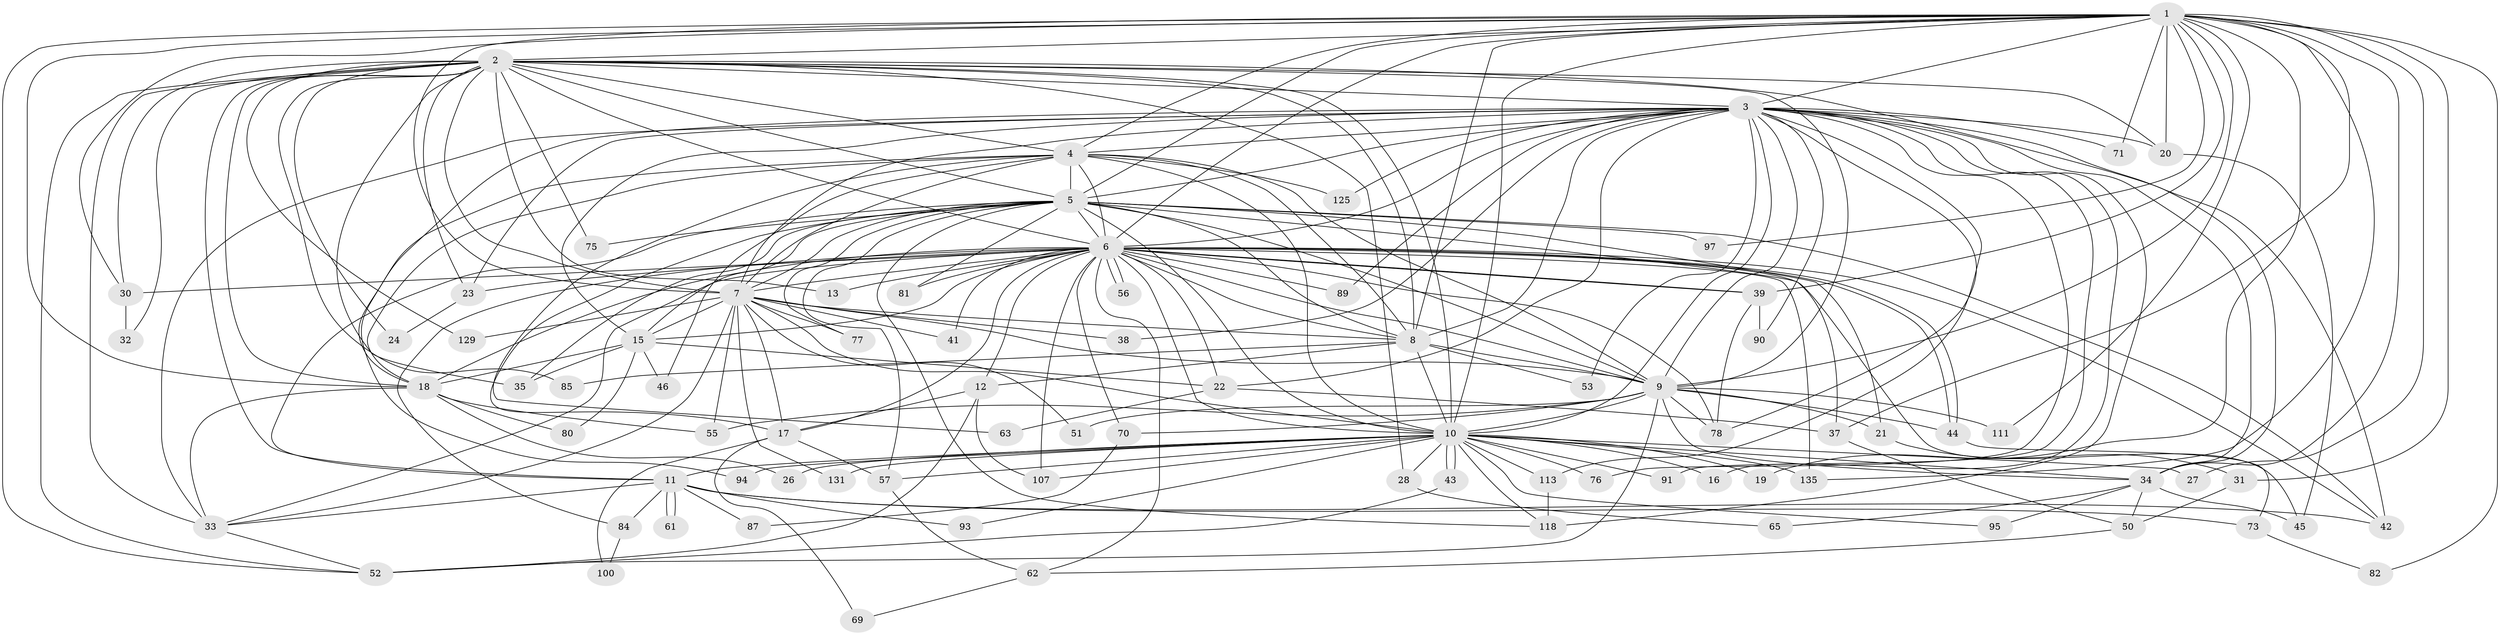 // original degree distribution, {28: 0.014598540145985401, 29: 0.014598540145985401, 15: 0.0072992700729927005, 21: 0.014598540145985401, 31: 0.0072992700729927005, 12: 0.0072992700729927005, 18: 0.0072992700729927005, 8: 0.014598540145985401, 5: 0.058394160583941604, 2: 0.5474452554744526, 4: 0.10948905109489052, 9: 0.0072992700729927005, 7: 0.0072992700729927005, 3: 0.16058394160583941, 6: 0.021897810218978103}
// Generated by graph-tools (version 1.1) at 2025/17/03/04/25 18:17:37]
// undirected, 82 vertices, 230 edges
graph export_dot {
graph [start="1"]
  node [color=gray90,style=filled];
  1;
  2;
  3 [super="+14+40"];
  4;
  5 [super="+25"];
  6 [super="+64+36"];
  7;
  8;
  9 [super="+54"];
  10;
  11 [super="+105+68"];
  12;
  13;
  15 [super="+102"];
  16;
  17 [super="+137"];
  18 [super="+119+29"];
  19;
  20 [super="+92+108"];
  21;
  22;
  23;
  24;
  26;
  27;
  28;
  30;
  31 [super="+48"];
  32;
  33 [super="+47+103+72"];
  34 [super="+112+106+59+86"];
  35 [super="+49"];
  37 [super="+127+88"];
  38;
  39 [super="+115"];
  41;
  42 [super="+74"];
  43;
  44 [super="+96"];
  45;
  46;
  50;
  51;
  52 [super="+122+99"];
  53;
  55 [super="+66"];
  56;
  57 [super="+109"];
  61;
  62 [super="+134"];
  63;
  65;
  69;
  70;
  71;
  73;
  75;
  76;
  77;
  78 [super="+133+121"];
  80;
  81;
  82;
  84;
  85;
  87;
  89;
  90;
  91;
  93;
  94;
  95;
  97;
  100;
  107 [super="+117"];
  111;
  113 [super="+123"];
  118 [super="+132+130"];
  125;
  129;
  131;
  135 [super="+136"];
  1 -- 2;
  1 -- 3 [weight=2];
  1 -- 4;
  1 -- 5;
  1 -- 6;
  1 -- 7;
  1 -- 8;
  1 -- 9 [weight=2];
  1 -- 10;
  1 -- 19;
  1 -- 20 [weight=2];
  1 -- 27;
  1 -- 30;
  1 -- 31 [weight=2];
  1 -- 34;
  1 -- 37;
  1 -- 52;
  1 -- 71;
  1 -- 82;
  1 -- 97;
  1 -- 111;
  1 -- 135;
  1 -- 39;
  1 -- 18;
  2 -- 3 [weight=2];
  2 -- 4;
  2 -- 5;
  2 -- 6;
  2 -- 7;
  2 -- 8;
  2 -- 9;
  2 -- 10;
  2 -- 13;
  2 -- 18 [weight=2];
  2 -- 20;
  2 -- 23;
  2 -- 24;
  2 -- 28;
  2 -- 30;
  2 -- 32;
  2 -- 33;
  2 -- 34 [weight=2];
  2 -- 35;
  2 -- 75;
  2 -- 85;
  2 -- 129;
  2 -- 52;
  2 -- 11;
  3 -- 4;
  3 -- 5;
  3 -- 6 [weight=2];
  3 -- 7;
  3 -- 8;
  3 -- 9;
  3 -- 10;
  3 -- 15;
  3 -- 16;
  3 -- 22;
  3 -- 38;
  3 -- 42;
  3 -- 53;
  3 -- 71;
  3 -- 76;
  3 -- 78;
  3 -- 90;
  3 -- 91;
  3 -- 113;
  3 -- 118 [weight=2];
  3 -- 125;
  3 -- 34;
  3 -- 20;
  3 -- 33;
  3 -- 23;
  3 -- 18;
  3 -- 89;
  4 -- 5 [weight=2];
  4 -- 6;
  4 -- 7;
  4 -- 8;
  4 -- 9;
  4 -- 10;
  4 -- 46;
  4 -- 63;
  4 -- 94;
  4 -- 125;
  4 -- 18;
  5 -- 6 [weight=2];
  5 -- 7;
  5 -- 8;
  5 -- 9;
  5 -- 10;
  5 -- 11;
  5 -- 21;
  5 -- 42;
  5 -- 75;
  5 -- 77;
  5 -- 81;
  5 -- 97;
  5 -- 118;
  5 -- 15;
  5 -- 37;
  5 -- 17;
  5 -- 35;
  5 -- 57;
  6 -- 7 [weight=2];
  6 -- 8;
  6 -- 9;
  6 -- 10;
  6 -- 12;
  6 -- 13;
  6 -- 17;
  6 -- 23;
  6 -- 39 [weight=2];
  6 -- 39;
  6 -- 41;
  6 -- 44;
  6 -- 44;
  6 -- 45;
  6 -- 56;
  6 -- 56;
  6 -- 81;
  6 -- 84;
  6 -- 89;
  6 -- 135;
  6 -- 33;
  6 -- 78;
  6 -- 107;
  6 -- 62;
  6 -- 22;
  6 -- 70;
  6 -- 42;
  6 -- 30;
  6 -- 15;
  6 -- 18;
  7 -- 8;
  7 -- 9 [weight=2];
  7 -- 10;
  7 -- 15;
  7 -- 17;
  7 -- 33;
  7 -- 38;
  7 -- 41;
  7 -- 51;
  7 -- 55;
  7 -- 77;
  7 -- 129;
  7 -- 131;
  8 -- 9;
  8 -- 10;
  8 -- 12;
  8 -- 53;
  8 -- 85;
  9 -- 10;
  9 -- 21;
  9 -- 51;
  9 -- 52;
  9 -- 55;
  9 -- 70;
  9 -- 78;
  9 -- 111;
  9 -- 44;
  9 -- 34;
  10 -- 11;
  10 -- 16;
  10 -- 19;
  10 -- 26;
  10 -- 27;
  10 -- 28;
  10 -- 43;
  10 -- 43;
  10 -- 76;
  10 -- 91;
  10 -- 93;
  10 -- 94;
  10 -- 95;
  10 -- 107;
  10 -- 113;
  10 -- 131;
  10 -- 135;
  10 -- 118;
  10 -- 57;
  10 -- 34;
  11 -- 61;
  11 -- 61;
  11 -- 73;
  11 -- 93;
  11 -- 33;
  11 -- 84;
  11 -- 87;
  11 -- 42;
  12 -- 107;
  12 -- 17;
  12 -- 52;
  15 -- 18;
  15 -- 22;
  15 -- 46;
  15 -- 80;
  15 -- 35;
  17 -- 57;
  17 -- 69;
  17 -- 100;
  18 -- 26;
  18 -- 80;
  18 -- 33;
  18 -- 55;
  20 -- 45;
  21 -- 31;
  22 -- 37;
  22 -- 63;
  23 -- 24;
  28 -- 65;
  30 -- 32;
  31 -- 50;
  33 -- 52;
  34 -- 50;
  34 -- 65;
  34 -- 45;
  34 -- 95;
  37 -- 50;
  39 -- 90;
  39 -- 78;
  43 -- 52;
  44 -- 73;
  50 -- 62;
  57 -- 62;
  62 -- 69;
  70 -- 87;
  73 -- 82;
  84 -- 100;
  113 -- 118;
}
